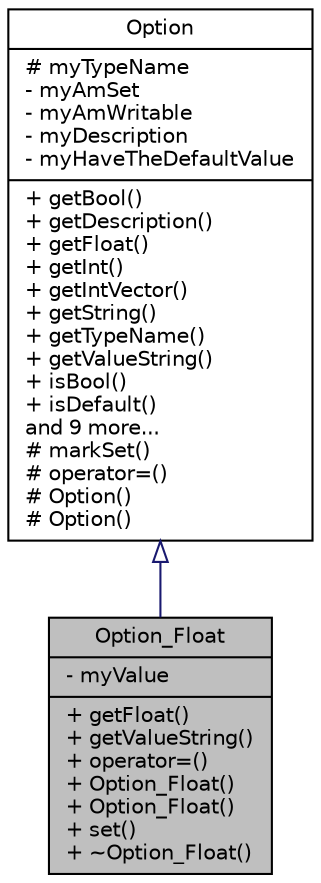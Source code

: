 digraph "Option_Float"
{
  edge [fontname="Helvetica",fontsize="10",labelfontname="Helvetica",labelfontsize="10"];
  node [fontname="Helvetica",fontsize="10",shape=record];
  Node2 [label="{Option_Float\n|- myValue\l|+ getFloat()\l+ getValueString()\l+ operator=()\l+ Option_Float()\l+ Option_Float()\l+ set()\l+ ~Option_Float()\l}",height=0.2,width=0.4,color="black", fillcolor="grey75", style="filled", fontcolor="black"];
  Node3 -> Node2 [dir="back",color="midnightblue",fontsize="10",style="solid",arrowtail="onormal",fontname="Helvetica"];
  Node3 [label="{Option\n|# myTypeName\l- myAmSet\l- myAmWritable\l- myDescription\l- myHaveTheDefaultValue\l|+ getBool()\l+ getDescription()\l+ getFloat()\l+ getInt()\l+ getIntVector()\l+ getString()\l+ getTypeName()\l+ getValueString()\l+ isBool()\l+ isDefault()\land 9 more...\l# markSet()\l# operator=()\l# Option()\l# Option()\l}",height=0.2,width=0.4,color="black", fillcolor="white", style="filled",URL="$d4/d33/class_option.html",tooltip="A class representing a single program option. "];
}
